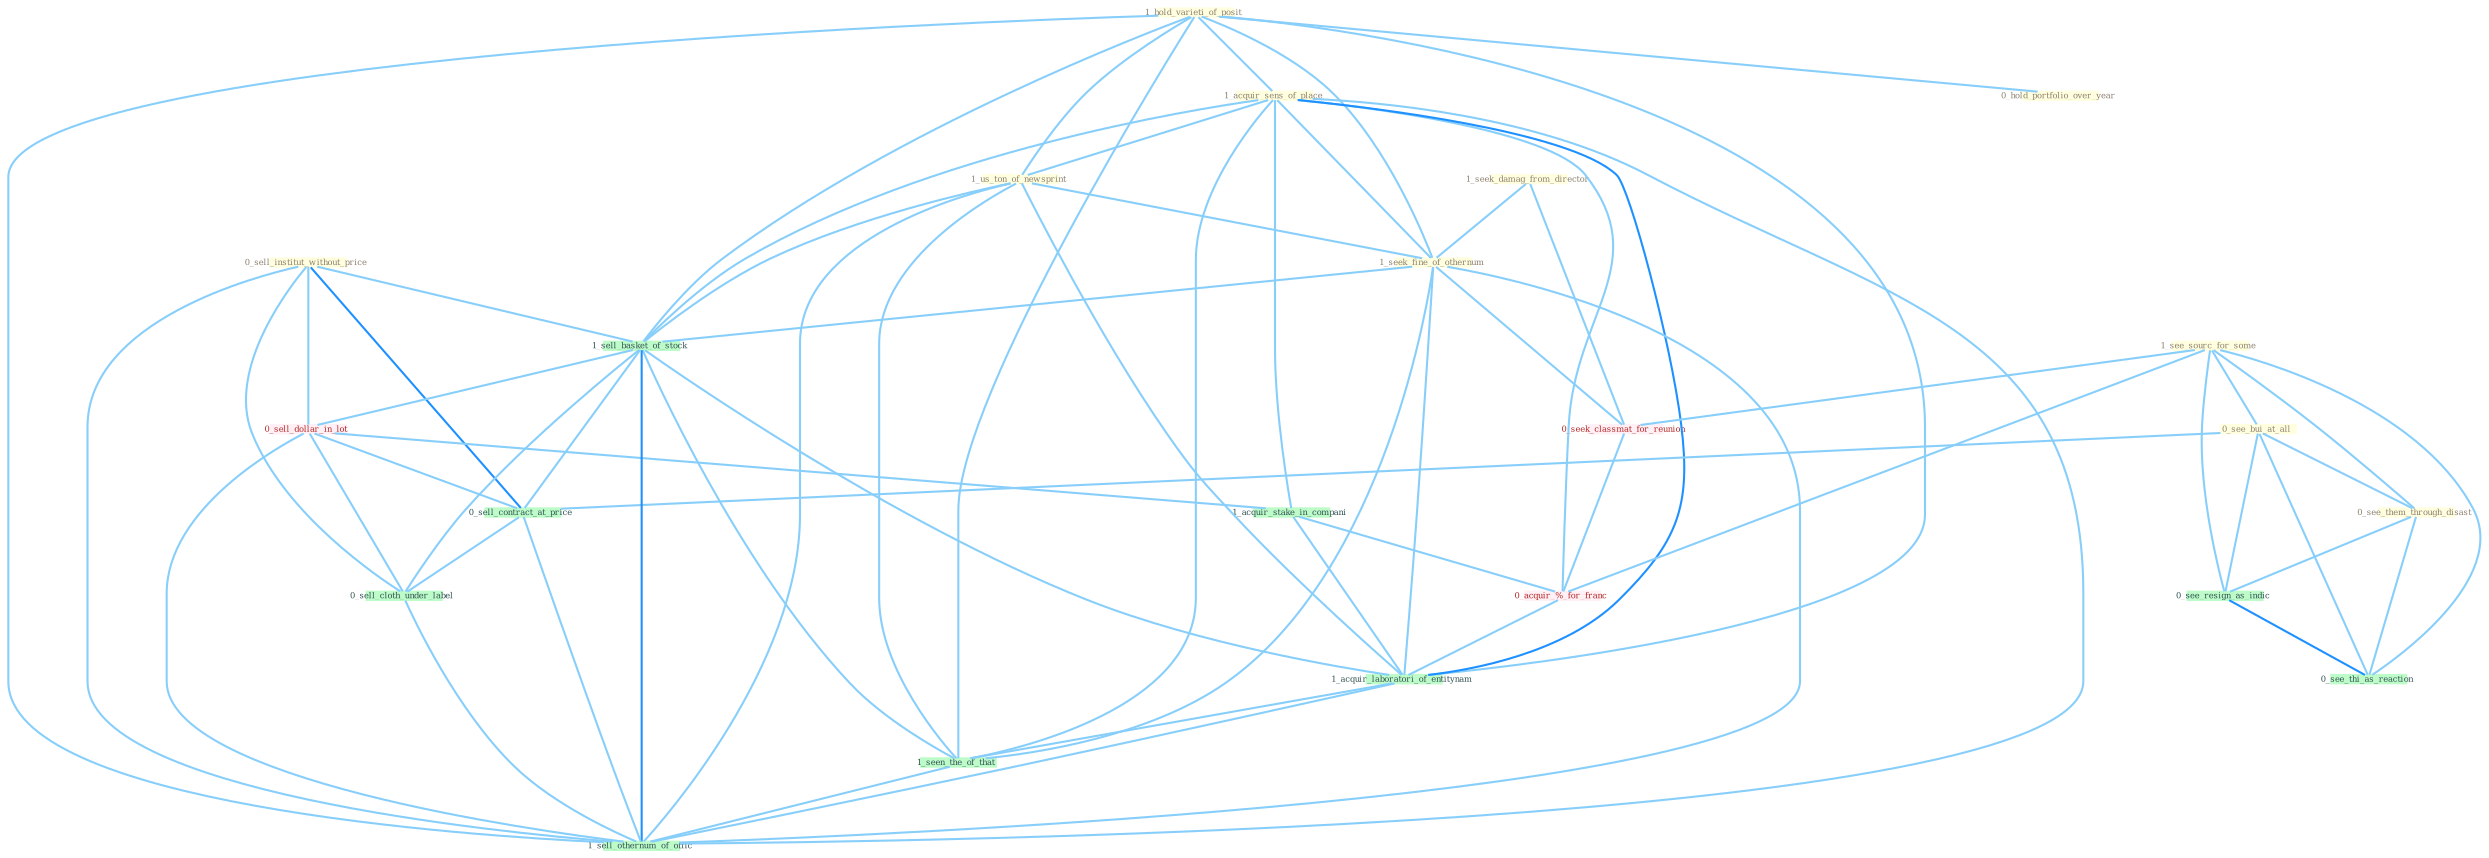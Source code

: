 Graph G{ 
    node
    [shape=polygon,style=filled,width=.5,height=.06,color="#BDFCC9",fixedsize=true,fontsize=4,
    fontcolor="#2f4f4f"];
    {node
    [color="#ffffe0", fontcolor="#8b7d6b"] "1_seek_damag_from_director " "1_hold_varieti_of_posit " "0_hold_portfolio_over_year " "0_sell_institut_without_price " "1_acquir_sens_of_place " "1_us_ton_of_newsprint " "1_see_sourc_for_some " "1_seek_fine_of_othernum " "0_see_bui_at_all " "0_see_them_through_disast "}
{node [color="#fff0f5", fontcolor="#b22222"] "0_seek_classmat_for_reunion " "0_sell_dollar_in_lot " "0_acquir_%_for_franc "}
edge [color="#B0E2FF"];

	"1_seek_damag_from_director " -- "1_seek_fine_of_othernum " [w="1", color="#87cefa" ];
	"1_seek_damag_from_director " -- "0_seek_classmat_for_reunion " [w="1", color="#87cefa" ];
	"1_hold_varieti_of_posit " -- "0_hold_portfolio_over_year " [w="1", color="#87cefa" ];
	"1_hold_varieti_of_posit " -- "1_acquir_sens_of_place " [w="1", color="#87cefa" ];
	"1_hold_varieti_of_posit " -- "1_us_ton_of_newsprint " [w="1", color="#87cefa" ];
	"1_hold_varieti_of_posit " -- "1_seek_fine_of_othernum " [w="1", color="#87cefa" ];
	"1_hold_varieti_of_posit " -- "1_sell_basket_of_stock " [w="1", color="#87cefa" ];
	"1_hold_varieti_of_posit " -- "1_acquir_laboratori_of_entitynam " [w="1", color="#87cefa" ];
	"1_hold_varieti_of_posit " -- "1_seen_the_of_that " [w="1", color="#87cefa" ];
	"1_hold_varieti_of_posit " -- "1_sell_othernum_of_offic " [w="1", color="#87cefa" ];
	"0_sell_institut_without_price " -- "1_sell_basket_of_stock " [w="1", color="#87cefa" ];
	"0_sell_institut_without_price " -- "0_sell_dollar_in_lot " [w="1", color="#87cefa" ];
	"0_sell_institut_without_price " -- "0_sell_contract_at_price " [w="2", color="#1e90ff" , len=0.8];
	"0_sell_institut_without_price " -- "0_sell_cloth_under_label " [w="1", color="#87cefa" ];
	"0_sell_institut_without_price " -- "1_sell_othernum_of_offic " [w="1", color="#87cefa" ];
	"1_acquir_sens_of_place " -- "1_us_ton_of_newsprint " [w="1", color="#87cefa" ];
	"1_acquir_sens_of_place " -- "1_seek_fine_of_othernum " [w="1", color="#87cefa" ];
	"1_acquir_sens_of_place " -- "1_sell_basket_of_stock " [w="1", color="#87cefa" ];
	"1_acquir_sens_of_place " -- "1_acquir_stake_in_compani " [w="1", color="#87cefa" ];
	"1_acquir_sens_of_place " -- "0_acquir_%_for_franc " [w="1", color="#87cefa" ];
	"1_acquir_sens_of_place " -- "1_acquir_laboratori_of_entitynam " [w="2", color="#1e90ff" , len=0.8];
	"1_acquir_sens_of_place " -- "1_seen_the_of_that " [w="1", color="#87cefa" ];
	"1_acquir_sens_of_place " -- "1_sell_othernum_of_offic " [w="1", color="#87cefa" ];
	"1_us_ton_of_newsprint " -- "1_seek_fine_of_othernum " [w="1", color="#87cefa" ];
	"1_us_ton_of_newsprint " -- "1_sell_basket_of_stock " [w="1", color="#87cefa" ];
	"1_us_ton_of_newsprint " -- "1_acquir_laboratori_of_entitynam " [w="1", color="#87cefa" ];
	"1_us_ton_of_newsprint " -- "1_seen_the_of_that " [w="1", color="#87cefa" ];
	"1_us_ton_of_newsprint " -- "1_sell_othernum_of_offic " [w="1", color="#87cefa" ];
	"1_see_sourc_for_some " -- "0_see_bui_at_all " [w="1", color="#87cefa" ];
	"1_see_sourc_for_some " -- "0_see_them_through_disast " [w="1", color="#87cefa" ];
	"1_see_sourc_for_some " -- "0_seek_classmat_for_reunion " [w="1", color="#87cefa" ];
	"1_see_sourc_for_some " -- "0_see_resign_as_indic " [w="1", color="#87cefa" ];
	"1_see_sourc_for_some " -- "0_acquir_%_for_franc " [w="1", color="#87cefa" ];
	"1_see_sourc_for_some " -- "0_see_thi_as_reaction " [w="1", color="#87cefa" ];
	"1_seek_fine_of_othernum " -- "0_seek_classmat_for_reunion " [w="1", color="#87cefa" ];
	"1_seek_fine_of_othernum " -- "1_sell_basket_of_stock " [w="1", color="#87cefa" ];
	"1_seek_fine_of_othernum " -- "1_acquir_laboratori_of_entitynam " [w="1", color="#87cefa" ];
	"1_seek_fine_of_othernum " -- "1_seen_the_of_that " [w="1", color="#87cefa" ];
	"1_seek_fine_of_othernum " -- "1_sell_othernum_of_offic " [w="1", color="#87cefa" ];
	"0_see_bui_at_all " -- "0_see_them_through_disast " [w="1", color="#87cefa" ];
	"0_see_bui_at_all " -- "0_see_resign_as_indic " [w="1", color="#87cefa" ];
	"0_see_bui_at_all " -- "0_sell_contract_at_price " [w="1", color="#87cefa" ];
	"0_see_bui_at_all " -- "0_see_thi_as_reaction " [w="1", color="#87cefa" ];
	"0_see_them_through_disast " -- "0_see_resign_as_indic " [w="1", color="#87cefa" ];
	"0_see_them_through_disast " -- "0_see_thi_as_reaction " [w="1", color="#87cefa" ];
	"0_seek_classmat_for_reunion " -- "0_acquir_%_for_franc " [w="1", color="#87cefa" ];
	"1_sell_basket_of_stock " -- "0_sell_dollar_in_lot " [w="1", color="#87cefa" ];
	"1_sell_basket_of_stock " -- "0_sell_contract_at_price " [w="1", color="#87cefa" ];
	"1_sell_basket_of_stock " -- "1_acquir_laboratori_of_entitynam " [w="1", color="#87cefa" ];
	"1_sell_basket_of_stock " -- "0_sell_cloth_under_label " [w="1", color="#87cefa" ];
	"1_sell_basket_of_stock " -- "1_seen_the_of_that " [w="1", color="#87cefa" ];
	"1_sell_basket_of_stock " -- "1_sell_othernum_of_offic " [w="2", color="#1e90ff" , len=0.8];
	"0_sell_dollar_in_lot " -- "1_acquir_stake_in_compani " [w="1", color="#87cefa" ];
	"0_sell_dollar_in_lot " -- "0_sell_contract_at_price " [w="1", color="#87cefa" ];
	"0_sell_dollar_in_lot " -- "0_sell_cloth_under_label " [w="1", color="#87cefa" ];
	"0_sell_dollar_in_lot " -- "1_sell_othernum_of_offic " [w="1", color="#87cefa" ];
	"0_see_resign_as_indic " -- "0_see_thi_as_reaction " [w="2", color="#1e90ff" , len=0.8];
	"1_acquir_stake_in_compani " -- "0_acquir_%_for_franc " [w="1", color="#87cefa" ];
	"1_acquir_stake_in_compani " -- "1_acquir_laboratori_of_entitynam " [w="1", color="#87cefa" ];
	"0_acquir_%_for_franc " -- "1_acquir_laboratori_of_entitynam " [w="1", color="#87cefa" ];
	"0_sell_contract_at_price " -- "0_sell_cloth_under_label " [w="1", color="#87cefa" ];
	"0_sell_contract_at_price " -- "1_sell_othernum_of_offic " [w="1", color="#87cefa" ];
	"1_acquir_laboratori_of_entitynam " -- "1_seen_the_of_that " [w="1", color="#87cefa" ];
	"1_acquir_laboratori_of_entitynam " -- "1_sell_othernum_of_offic " [w="1", color="#87cefa" ];
	"0_sell_cloth_under_label " -- "1_sell_othernum_of_offic " [w="1", color="#87cefa" ];
	"1_seen_the_of_that " -- "1_sell_othernum_of_offic " [w="1", color="#87cefa" ];
}
